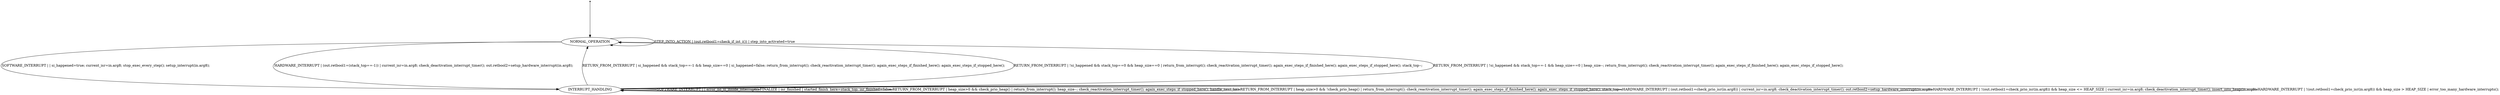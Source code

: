 digraph G {
  ranksep=2; // Increase vertical spacing between ranks
  nodesep=2; // Increase horizontal spacing between nodes
  "Start" [shape=point]; // Mark the initial node as a point
  "Start" -> "NORMAL_OPERATION";

  "NORMAL_OPERATION" -> "INTERRUPT_HANDLING" [label="SOFTWARE_INTERRUPT | | si_happened=true; current_isr=in.arg8; stop_exec_every_step(); setup_interrupt(in.arg8);"]
  "INTERRUPT_HANDLING" -> "INTERRUPT_HANDLING" [label="SOFTWARE_INTERRUPT | | error_no_si_inside_interrupt();"]

  "NORMAL_OPERATION" -> "NORMAL_OPERATION" [label="STEP_INTO_ACTION | (out.retbool1=check_if_int_i()) | step_into_activated=true"]
  "INTERRUPT_HANDLING" -> "INTERRUPT_HANDLING" [label="FINALIZE | isr_finished | started_finish_here=stack_top; isr_finished=false;"]


  "INTERRUPT_HANDLING" -> "NORMAL_OPERATION" [label="RETURN_FROM_INTERRUPT | si_happened && stack_top==-1 && heap_size==0 | si_happened=false; return_from_interrupt(); check_reactivation_interrupt_timer(); again_exec_steps_if_finished_here(); again_exec_steps_if_stopped_here();"]

  "INTERRUPT_HANDLING" -> "NORMAL_OPERATION" [label="RETURN_FROM_INTERRUPT | !si_happened && stack_top==0 && heap_size==0 | return_from_interrupt(); check_reactivation_interrupt_timer(); again_exec_steps_if_finished_here(); again_exec_steps_if_stopped_here(); stack_top--; "]
  "INTERRUPT_HANDLING" -> "NORMAL_OPERATION" [label="RETURN_FROM_INTERRUPT | !si_happened && stack_top==-1 && heap_size==0 | heap_size--; return_from_interrupt(); check_reactivation_interrupt_timer(); again_exec_steps_if_finished_here(); again_exec_steps_if_stopped_here();"]

  "INTERRUPT_HANDLING" -> "INTERRUPT_HANDLING" [label="RETURN_FROM_INTERRUPT | heap_size>0 && check_prio_heap() | return_from_interrupt(); heap_size--; check_reactivation_interrupt_timer(); again_exec_steps_if_stopped_here(); handle_next_hi();"]
  "INTERRUPT_HANDLING" -> "INTERRUPT_HANDLING" [label="RETURN_FROM_INTERRUPT | heap_size>0 && !check_prio_heap() | return_from_interrupt(); check_reactivation_interrupt_timer(); again_exec_steps_if_finished_here(); again_exec_steps_if_stopped_here(); stack_top--;"]


  "NORMAL_OPERATION" -> "INTERRUPT_HANDLING" [label="HARDWARE_INTERRUPT | (out.retbool1=(stack_top==-1)) | current_isr=in.arg8; check_deactivation_interrupt_timer(); out.retbool2=setup_hardware_interrupt(in.arg8);"]
  "INTERRUPT_HANDLING" -> "INTERRUPT_HANDLING" [label="HARDWARE_INTERRUPT | (out.retbool1=check_prio_isr(in.arg8)) | current_isr=in.arg8; check_deactivation_interrupt_timer(); out.retbool2=setup_hardware_interrupt(in.arg8);"]
  "INTERRUPT_HANDLING" -> "INTERRUPT_HANDLING" [label="HARDWARE_INTERRUPT | !(out.retbool1=check_prio_isr(in.arg8)) && heap_size <= HEAP_SIZE | current_isr=in.arg8; check_deactivation_interrupt_timer(); insert_into_heap(in.arg8);"]

  "INTERRUPT_HANDLING" -> "INTERRUPT_HANDLING" [label="HARDWARE_INTERRUPT | !(out.retbool1=check_prio_isr(in.arg8)) && heap_size > HEAP_SIZE | error_too_many_hardware_interrupts();"]
}

